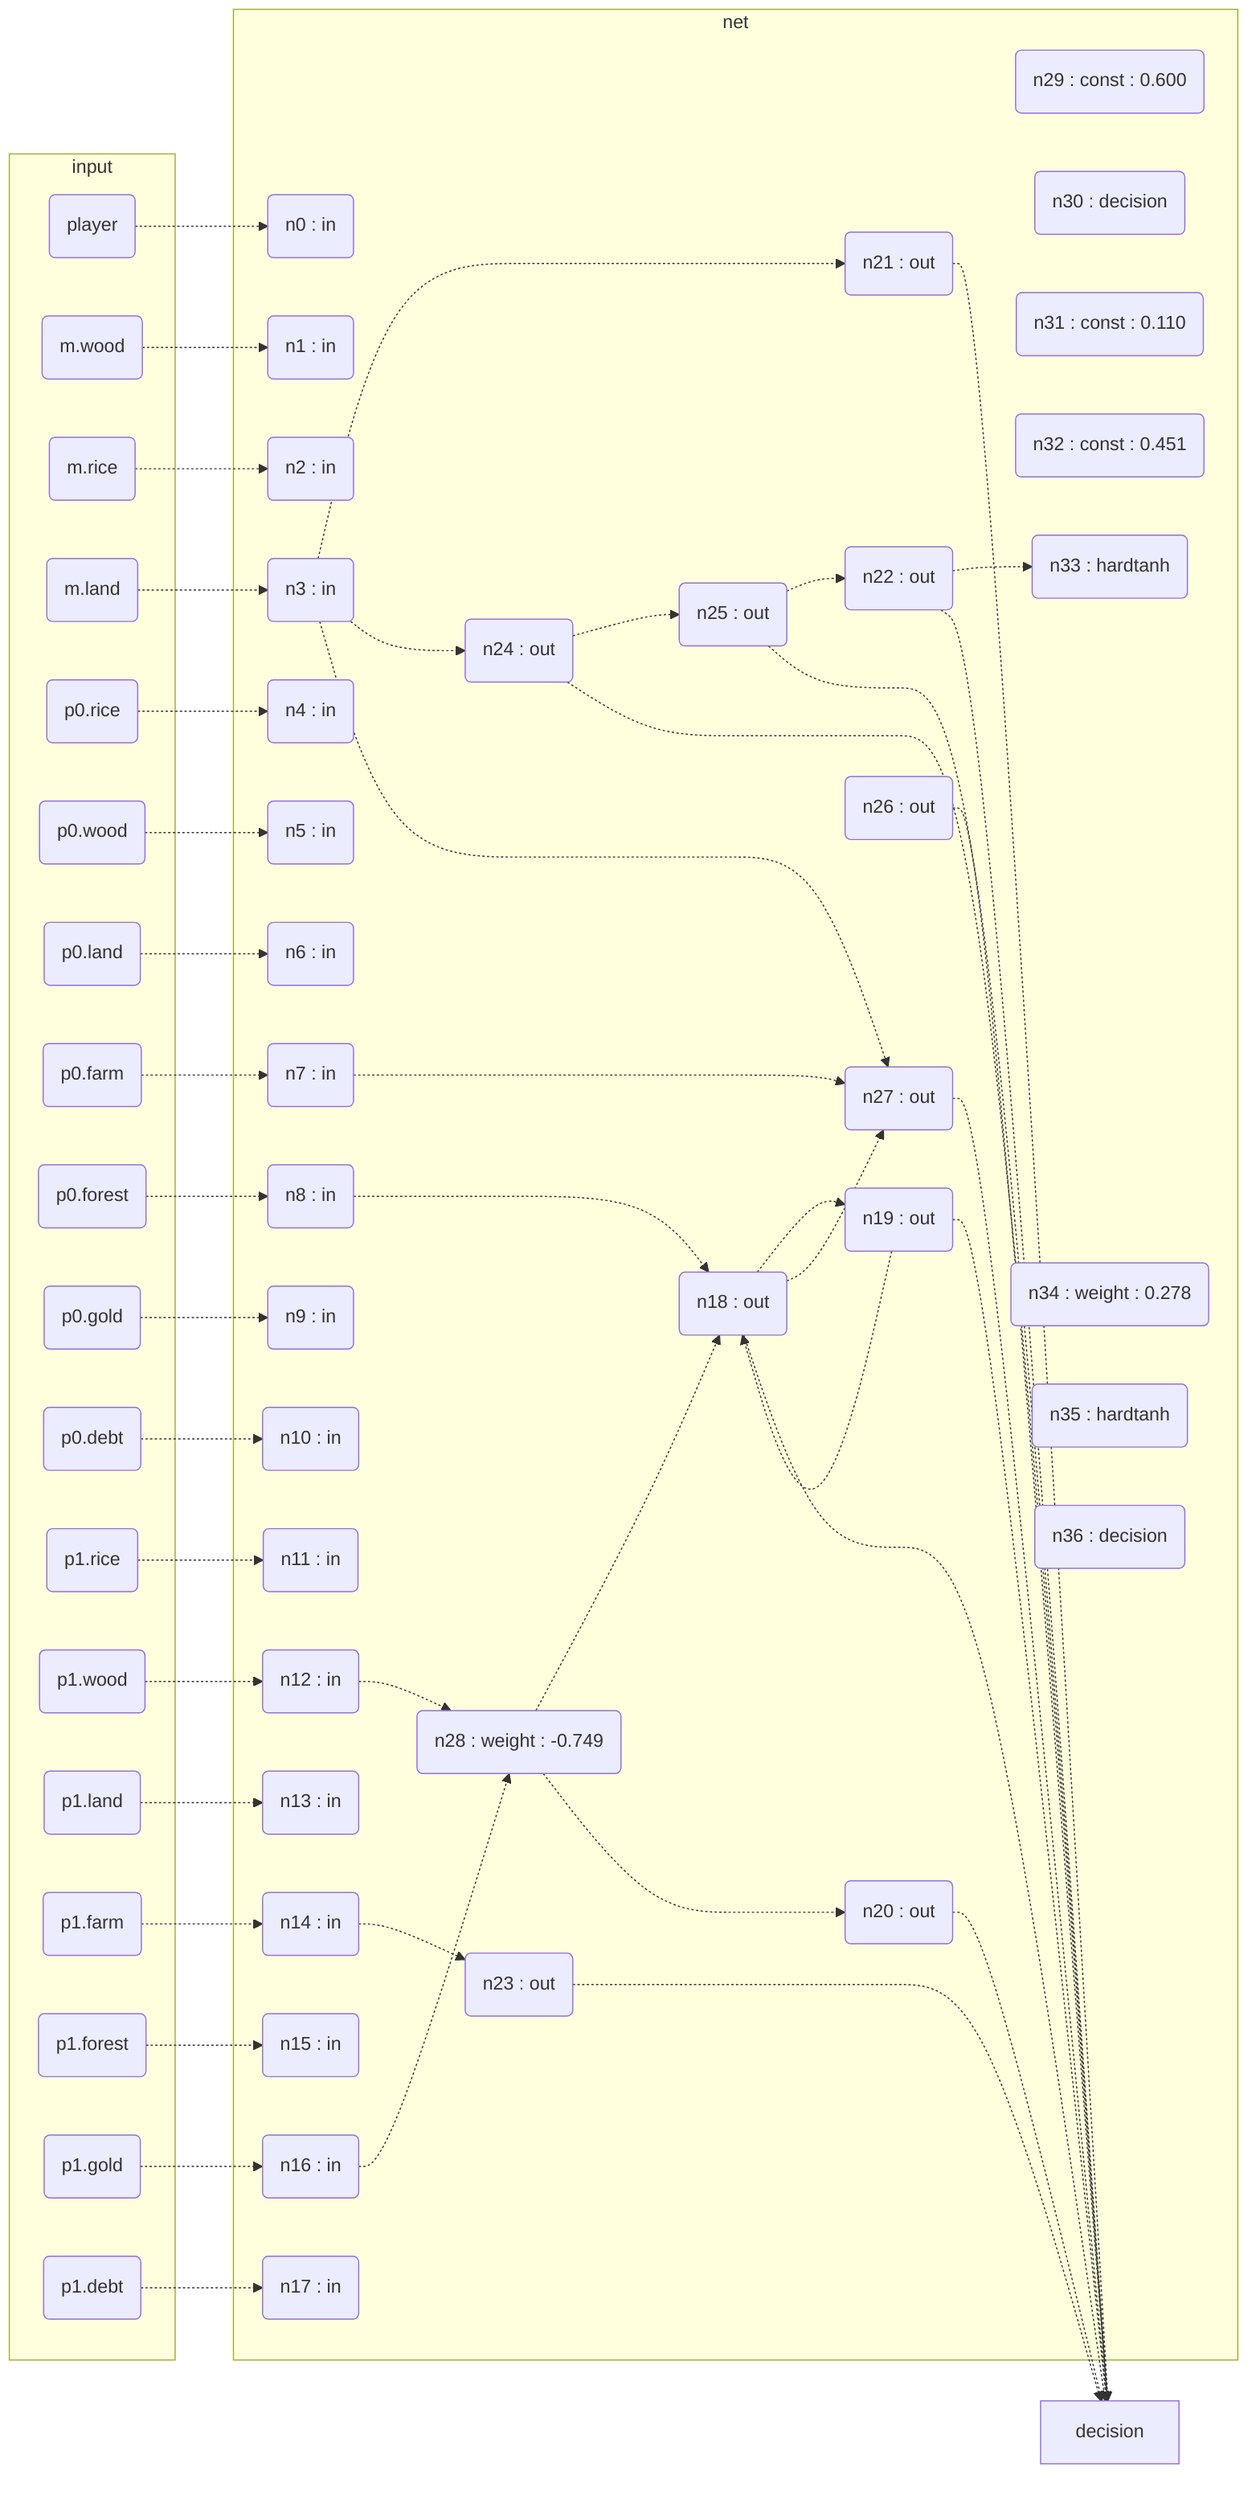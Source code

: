 flowchart LR
subgraph input
i0(player)
i1(m.wood)
i2(m.rice)
i3(m.land)
i4(p0.rice)
i5(p0.wood)
i6(p0.land)
i7(p0.farm)
i8(p0.forest)
i9(p0.gold)
i10(p0.debt)
i11(p1.rice)
i12(p1.wood)
i13(p1.land)
i14(p1.farm)
i15(p1.forest)
i16(p1.gold)
i17(p1.debt)
end
subgraph net
i0 -.-> n0 
n0(n0 : in)
i1 -.-> n1 
n1(n1 : in)
i2 -.-> n2 
n2(n2 : in)
i3 -.-> n3 
n3(n3 : in)
i4 -.-> n4 
n4(n4 : in)
i5 -.-> n5 
n5(n5 : in)
i6 -.-> n6 
n6(n6 : in)
i7 -.-> n7 
n7(n7 : in)
i8 -.-> n8 
n8(n8 : in)
i9 -.-> n9 
n9(n9 : in)
i10 -.-> n10 
n10(n10 : in)
i11 -.-> n11 
n11(n11 : in)
i12 -.-> n12 
n12(n12 : in)
i13 -.-> n13 
n13(n13 : in)
i14 -.-> n14 
n14(n14 : in)
i15 -.-> n15 
n15(n15 : in)
i16 -.-> n16 
n16(n16 : in)
i17 -.-> n17 
n17(n17 : in)
n8 -.-> n18 
n19 -.-> n18 
n28 -.-> n18 
n18(n18 : out)
n18 -.-> n19 
n19(n19 : out)
n28 -.-> n20 
n20(n20 : out)
n3 -.-> n21 
n21(n21 : out)
n25 -.-> n22 
n22(n22 : out)
n14 -.-> n23 
n23(n23 : out)
n3 -.-> n24 
n24(n24 : out)
n24 -.-> n25 
n25(n25 : out)
n26(n26 : out)
n7 -.-> n27 
n18 -.-> n27 
n3 -.-> n27 
n27(n27 : out)
n16 -.-> n28 
n12 -.-> n28 
n28(n28 : weight : -0.749)
n29(n29 : const : 0.600)
n30(n30 : decision)
n31(n31 : const : 0.110)
n32(n32 : const : 0.451)
n22 -.-> n33 
n33(n33 : hardtanh)
n34(n34 : weight : 0.278)
n35(n35 : hardtanh)
n36(n36 : decision)
end
n18 -.-> decision
n19 -.-> decision
n20 -.-> decision
n21 -.-> decision
n22 -.-> decision
n23 -.-> decision
n24 -.-> decision
n25 -.-> decision
n26 -.-> decision
n27 -.-> decision